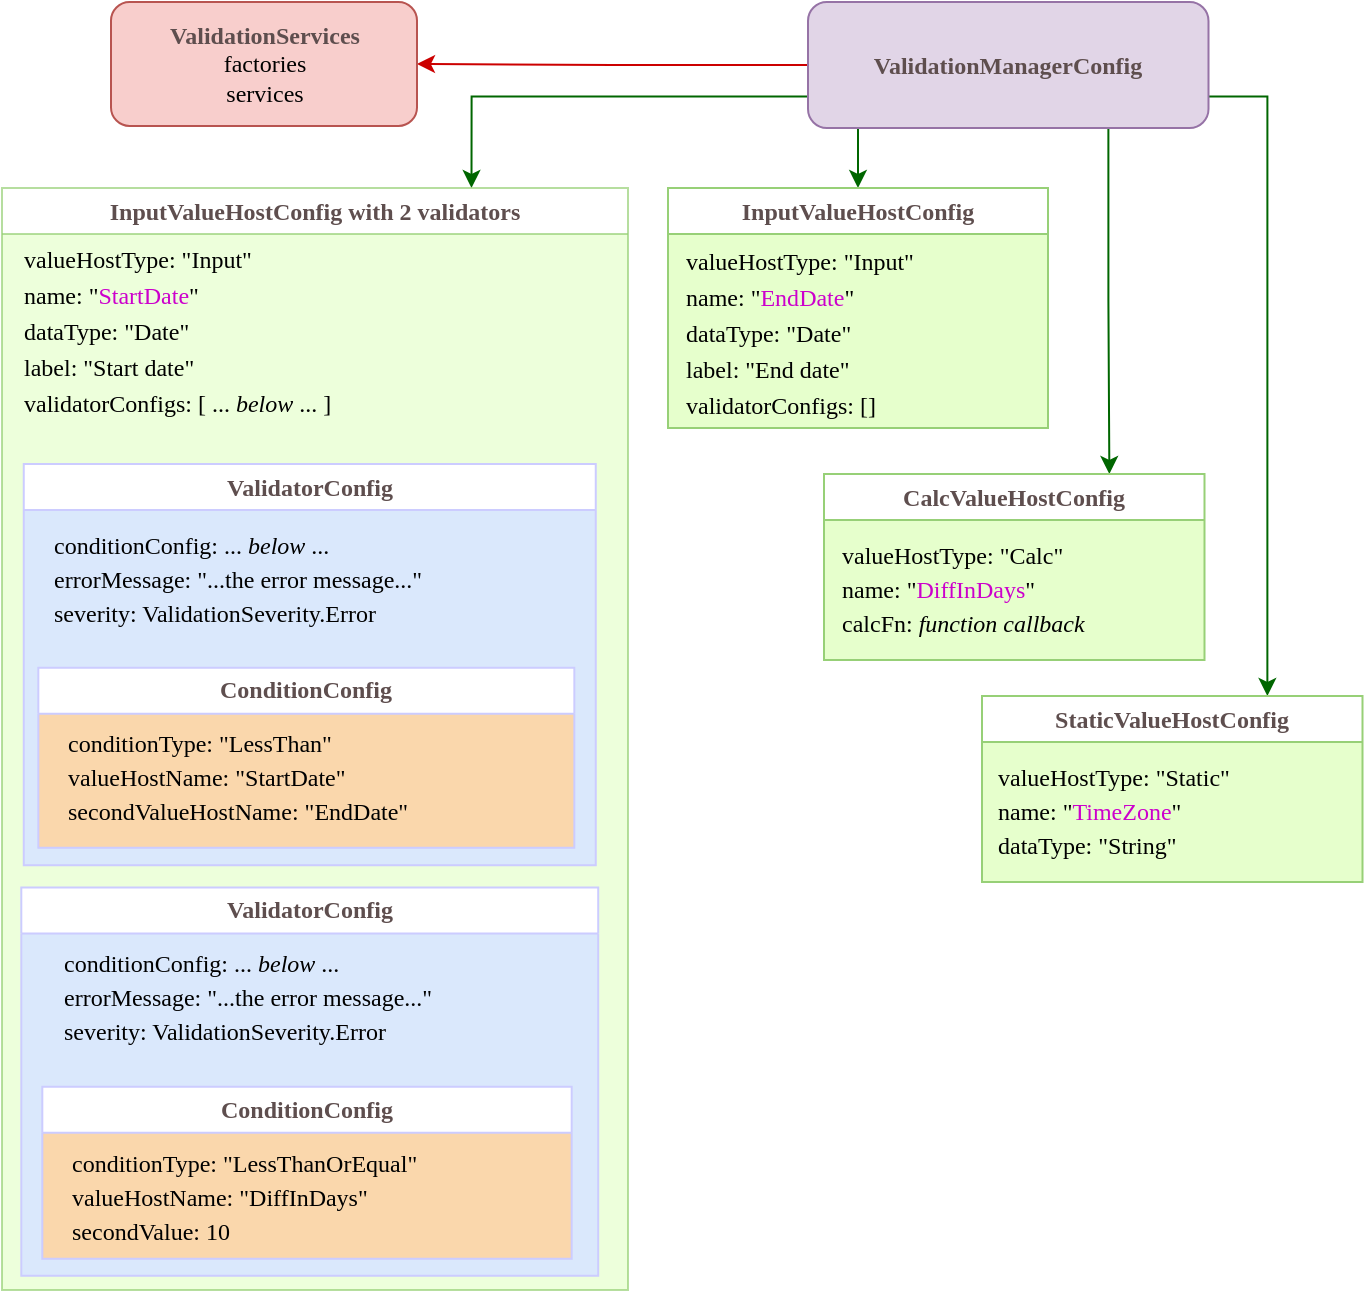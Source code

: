 <mxfile version="24.3.1" type="google">
  <diagram name="Page-1" id="_Ht9gOuzyUZ0okVe30qT">
    <mxGraphModel grid="0" page="1" gridSize="10" guides="1" tooltips="1" connect="1" arrows="1" fold="1" pageScale="1" pageWidth="850" pageHeight="1100" math="0" shadow="0">
      <root>
        <mxCell id="0" />
        <mxCell id="1" parent="0" />
        <mxCell id="ymTzm4GxknkkzWSZJKZg-1" style="edgeStyle=orthogonalEdgeStyle;rounded=0;orthogonalLoop=1;jettySize=auto;html=1;exitX=0;exitY=0.5;exitDx=0;exitDy=0;entryX=1;entryY=0.5;entryDx=0;entryDy=0;strokeColor=#CC0000;" edge="1" parent="1" source="TeC2zb-W1rzmLHfq34ra-6" target="TeC2zb-W1rzmLHfq34ra-9">
          <mxGeometry relative="1" as="geometry" />
        </mxCell>
        <mxCell id="ymTzm4GxknkkzWSZJKZg-2" style="edgeStyle=orthogonalEdgeStyle;rounded=0;orthogonalLoop=1;jettySize=auto;html=1;exitX=0;exitY=0.75;exitDx=0;exitDy=0;entryX=0.75;entryY=0;entryDx=0;entryDy=0;strokeColor=#006600;" edge="1" parent="1" source="TeC2zb-W1rzmLHfq34ra-6" target="TeC2zb-W1rzmLHfq34ra-12">
          <mxGeometry relative="1" as="geometry" />
        </mxCell>
        <mxCell id="ymTzm4GxknkkzWSZJKZg-3" style="edgeStyle=orthogonalEdgeStyle;rounded=0;orthogonalLoop=1;jettySize=auto;html=1;exitX=0.25;exitY=1;exitDx=0;exitDy=0;entryX=0.5;entryY=0;entryDx=0;entryDy=0;strokeColor=#006600;" edge="1" parent="1" source="TeC2zb-W1rzmLHfq34ra-6" target="TeC2zb-W1rzmLHfq34ra-17">
          <mxGeometry relative="1" as="geometry" />
        </mxCell>
        <mxCell id="ymTzm4GxknkkzWSZJKZg-4" style="edgeStyle=orthogonalEdgeStyle;rounded=0;orthogonalLoop=1;jettySize=auto;html=1;exitX=0.75;exitY=1;exitDx=0;exitDy=0;entryX=0.75;entryY=0;entryDx=0;entryDy=0;strokeColor=#006600;" edge="1" parent="1" source="TeC2zb-W1rzmLHfq34ra-6" target="TeC2zb-W1rzmLHfq34ra-18">
          <mxGeometry relative="1" as="geometry" />
        </mxCell>
        <mxCell id="ymTzm4GxknkkzWSZJKZg-5" style="edgeStyle=orthogonalEdgeStyle;rounded=0;orthogonalLoop=1;jettySize=auto;html=1;exitX=1;exitY=0.75;exitDx=0;exitDy=0;entryX=0.75;entryY=0;entryDx=0;entryDy=0;strokeColor=#006600;" edge="1" parent="1" source="TeC2zb-W1rzmLHfq34ra-6" target="TeC2zb-W1rzmLHfq34ra-19">
          <mxGeometry relative="1" as="geometry" />
        </mxCell>
        <mxCell id="TeC2zb-W1rzmLHfq34ra-6" value="&lt;b&gt;&lt;font color=&quot;#5e4e4e&quot;&gt;ValidationManagerConfig&lt;/font&gt;&lt;/b&gt;&lt;font face=&quot;Lucida Console&quot;&gt;&lt;br&gt;&lt;/font&gt;" style="whiteSpace=wrap;html=1;rounded=1;comic=0;labelBackgroundColor=none;strokeWidth=1;fontFamily=Verdana;fontSize=12;align=center;fillColor=#e1d5e7;strokeColor=#9673a6;" vertex="1" parent="1">
          <mxGeometry x="510" y="107" width="200.25" height="63" as="geometry" />
        </mxCell>
        <mxCell id="TeC2zb-W1rzmLHfq34ra-9" value="&lt;b style=&quot;color: rgb(94, 78, 78);&quot;&gt;ValidationServices&lt;/b&gt;&lt;br&gt;factories&lt;br&gt;services" style="whiteSpace=wrap;html=1;rounded=1;shadow=0;comic=0;labelBackgroundColor=none;strokeWidth=1;fontFamily=Verdana;fontSize=12;align=center;fillColor=#f8cecc;strokeColor=#b85450;" vertex="1" parent="1">
          <mxGeometry x="161.5" y="107" width="153" height="62" as="geometry" />
        </mxCell>
        <mxCell id="TeC2zb-W1rzmLHfq34ra-12" value="&lt;font face=&quot;Verdana&quot; color=&quot;#5e4e4e&quot;&gt;InputValueHostConfig with 2 validators&lt;/font&gt;" style="swimlane;whiteSpace=wrap;html=1;strokeColor=#97D077;fontColor=#006600;collapsible=0;opacity=70;swimlaneFillColor=#E6FFCC;" vertex="1" parent="1">
          <mxGeometry x="107" y="200" width="313" height="551" as="geometry" />
        </mxCell>
        <mxCell id="TeC2zb-W1rzmLHfq34ra-44" value="&lt;font face=&quot;Verdana&quot;&gt;ValidatorConfig&lt;/font&gt;" style="swimlane;horizontal=0;whiteSpace=wrap;html=1;rotation=90;strokeColor=#CCCCFF;fontColor=#5E4E4E;collapsible=0;container=0;noLabel=0;swimlaneFillColor=#DAE8FC;" vertex="1" parent="TeC2zb-W1rzmLHfq34ra-12">
          <mxGeometry x="56.82" y="302.62" width="194.12" height="288.46" as="geometry" />
        </mxCell>
        <mxCell id="TeC2zb-W1rzmLHfq34ra-45" value="&lt;p style=&quot;line-height: 140%;&quot;&gt;&lt;font face=&quot;Verdana&quot;&gt;conditionConfig: ... &lt;i&gt;below &lt;/i&gt;...&lt;br&gt;errorMessage: &quot;...the error message...&quot;&lt;br&gt;severity: ValidationSeverity.Error&lt;/font&gt;&lt;/p&gt;" style="whiteSpace=wrap;html=1;rounded=0;shadow=0;comic=0;labelBackgroundColor=none;strokeWidth=1;fontFamily=Verdana;fontSize=12;align=left;rotation=0;fillColor=none;strokeColor=none;container=0;spacing=4;expand=1;" vertex="1" parent="TeC2zb-W1rzmLHfq34ra-44">
          <mxGeometry x="-30" y="78" width="251" height="48.5" as="geometry" />
        </mxCell>
        <mxCell id="W1VKmx6ErLQKGYP9Bs0h-2" value="&lt;font face=&quot;Verdana&quot;&gt;ValidatorConfig&lt;/font&gt;" style="swimlane;horizontal=0;whiteSpace=wrap;html=1;rotation=90;strokeColor=#CCCCFF;fontColor=#5E4E4E;collapsible=0;container=0;noLabel=0;swimlaneFillColor=#DAE8FC;" vertex="1" parent="TeC2zb-W1rzmLHfq34ra-12">
          <mxGeometry x="53.54" y="95.34" width="200.68" height="286" as="geometry" />
        </mxCell>
        <mxCell id="W1VKmx6ErLQKGYP9Bs0h-4" value="&lt;p style=&quot;line-height: 140%;&quot;&gt;&lt;font face=&quot;Verdana&quot;&gt;conditionConfig: ... &lt;i&gt;below &lt;/i&gt;...&lt;br&gt;errorMessage: &quot;...the error message...&quot;&lt;br&gt;severity: ValidationSeverity.Error&lt;/font&gt;&lt;/p&gt;" style="whiteSpace=wrap;html=1;rounded=0;shadow=0;comic=0;labelBackgroundColor=none;strokeWidth=1;fontFamily=Verdana;fontSize=12;align=left;rotation=0;fillColor=none;strokeColor=none;container=0;spacing=4;expand=1;" vertex="1" parent="W1VKmx6ErLQKGYP9Bs0h-2">
          <mxGeometry x="-31.935" y="76.87" width="260.93" height="48.5" as="geometry" />
        </mxCell>
        <mxCell id="W1VKmx6ErLQKGYP9Bs0h-5" value="&lt;font face=&quot;Verdana&quot;&gt;ConditionConfig&lt;/font&gt;" style="swimlane;horizontal=0;whiteSpace=wrap;html=1;rotation=90;strokeColor=#CCCCFF;collapsible=0;fontColor=#5E4E4E;container=0;swimlaneFillColor=#FAD7AC;swimlaneLine=1;shadow=0;" vertex="1" parent="W1VKmx6ErLQKGYP9Bs0h-2">
          <mxGeometry x="53.63" y="55.57" width="90" height="268" as="geometry" />
        </mxCell>
        <mxCell id="W1VKmx6ErLQKGYP9Bs0h-6" value="&lt;p style=&quot;line-height: 140%;&quot;&gt;conditionType: &quot;LessThan&quot;&lt;br&gt;valueHostName: &quot;StartDate&quot;&lt;br&gt;secondValueHostName: &quot;EndDate&quot;&lt;br&gt;&lt;/p&gt;" style="whiteSpace=wrap;html=1;rotation=0;fillColor=none;strokeColor=none;rounded=0;container=0;spacing=4;align=left;fontFamily=Verdana;" vertex="1" parent="W1VKmx6ErLQKGYP9Bs0h-5">
          <mxGeometry x="-78.5" y="112.48" width="232.8" height="62.5" as="geometry" />
        </mxCell>
        <mxCell id="TeC2zb-W1rzmLHfq34ra-15" value="&lt;p style=&quot;line-height: 150%;&quot;&gt;&lt;font face=&quot;Verdana&quot;&gt;valueHostType: &quot;Input&quot;&lt;br&gt;name: &quot;&lt;font style=&quot;&quot; color=&quot;#cc00cc&quot;&gt;StartDate&lt;/font&gt;&quot;&lt;br&gt;dataType: &quot;Date&quot;&lt;br&gt;label: &quot;Start date&quot;&lt;br&gt;validatorConfigs: [ ... &lt;i&gt;below &lt;/i&gt;... ]&lt;br&gt;&lt;/font&gt;&lt;/p&gt;" style="rounded=0;whiteSpace=wrap;html=1;shadow=0;comic=0;labelBackgroundColor=none;strokeWidth=1;fontFamily=Verdana;fontSize=12;align=left;fillColor=none;strokeColor=none;spacing=4;" vertex="1" parent="TeC2zb-W1rzmLHfq34ra-12">
          <mxGeometry x="7" y="26" width="309" height="90" as="geometry" />
        </mxCell>
        <mxCell id="TeC2zb-W1rzmLHfq34ra-17" value="&lt;font&gt;InputValueHostConfig&lt;/font&gt;" style="swimlane;whiteSpace=wrap;html=1;strokeColor=#97D077;collapsible=0;fontColor=#5E4E4E;fontFamily=Verdana;fillColor=default;swimlaneFillColor=#E6FFCC;" vertex="1" parent="1">
          <mxGeometry x="440" y="200" width="190" height="120" as="geometry" />
        </mxCell>
        <mxCell id="TeC2zb-W1rzmLHfq34ra-11" value="&lt;p style=&quot;line-height: 150%;&quot;&gt;&lt;span style=&quot;background-color: initial;&quot;&gt;valueHostType&lt;/span&gt;&lt;font face=&quot;Verdana&quot;&gt;&lt;font style=&quot;font-size: 12px;&quot;&gt;&lt;font style=&quot;border-color: var(--border-color);&quot;&gt;: &quot;Input&quot;&lt;br style=&quot;border-color: var(--border-color);&quot;&gt;name: &quot;&lt;font style=&quot;&quot; color=&quot;#cc00cc&quot;&gt;End&lt;font style=&quot;border-color: var(--border-color);&quot;&gt;Date&lt;/font&gt;&lt;/font&gt;&quot;&lt;br style=&quot;border-color: var(--border-color);&quot;&gt;dataType: &quot;Date&quot;&lt;br style=&quot;border-color: var(--border-color);&quot;&gt;&lt;/font&gt;label: &quot;End date&quot;&lt;br&gt;&lt;/font&gt;validatorConfigs: []&lt;/font&gt;&lt;/p&gt;" style="rounded=0;whiteSpace=wrap;html=1;shadow=0;comic=0;labelBackgroundColor=none;strokeWidth=1;fontFamily=Verdana;fontSize=12;align=left;fillColor=#E6FFCC;strokeColor=none;spacing=4;" vertex="1" parent="TeC2zb-W1rzmLHfq34ra-17">
          <mxGeometry x="4.5" y="25" width="166.5" height="94" as="geometry" />
        </mxCell>
        <mxCell id="TeC2zb-W1rzmLHfq34ra-18" value="&lt;font face=&quot;Verdana&quot;&gt;CalcValueHostConfig&lt;/font&gt;" style="swimlane;whiteSpace=wrap;html=1;startSize=23;strokeColor=#97D077;fontColor=#5E4E4E;collapsible=0;swimlaneFillColor=#E6FFCC;" vertex="1" parent="1">
          <mxGeometry x="518" y="343" width="190.25" height="93.02" as="geometry" />
        </mxCell>
        <mxCell id="TeC2zb-W1rzmLHfq34ra-10" value="&lt;p style=&quot;line-height: 140%;&quot;&gt;&lt;span style=&quot;background-color: initial;&quot;&gt;valueHostType&lt;/span&gt;&lt;font face=&quot;Verdana&quot;&gt;: &quot;Calc&quot;&lt;br&gt;name: &quot;&lt;font color=&quot;#cc00cc&quot;&gt;DiffInDays&lt;/font&gt;&quot;&lt;br&gt;calcFn: &lt;i&gt;function callback&lt;/i&gt;&lt;/font&gt;&lt;font face=&quot;Lucida Console&quot;&gt;&lt;br&gt;&lt;/font&gt;&lt;/p&gt;" style="rounded=0;html=1;shadow=0;comic=0;labelBackgroundColor=none;strokeWidth=1;fontFamily=Verdana;fontSize=12;align=left;fillColor=none;strokeColor=none;spacing=4;whiteSpace=wrap;verticalAlign=middle;" vertex="1" parent="TeC2zb-W1rzmLHfq34ra-18">
          <mxGeometry x="5" y="23.02" width="163" height="70" as="geometry" />
        </mxCell>
        <mxCell id="TeC2zb-W1rzmLHfq34ra-19" value="&lt;font face=&quot;Verdana&quot;&gt;StaticValueHostConfig&lt;/font&gt;" style="swimlane;whiteSpace=wrap;html=1;strokeColor=#97D077;swimlaneLine=1;fontColor=#5E4E4E;collapsible=0;swimlaneFillColor=#E6FFCC;" vertex="1" parent="1">
          <mxGeometry x="597" y="454" width="190.25" height="93" as="geometry">
            <mxRectangle x="587" y="30" width="150" height="30" as="alternateBounds" />
          </mxGeometry>
        </mxCell>
        <mxCell id="TeC2zb-W1rzmLHfq34ra-20" value="&lt;p style=&quot;line-height: 140%;&quot;&gt;&lt;span style=&quot;background-color: initial;&quot;&gt;valueHostType&lt;/span&gt;&lt;font face=&quot;Verdana&quot;&gt;: &quot;Static&quot;&lt;br&gt;name: &quot;&lt;font color=&quot;#cc00cc&quot;&gt;TimeZone&lt;/font&gt;&quot;&lt;br&gt;dataType: &quot;String&quot;&lt;/font&gt;&lt;/p&gt;" style="rounded=0;whiteSpace=wrap;html=1;shadow=0;comic=0;labelBackgroundColor=none;strokeWidth=1;fontFamily=Verdana;fontSize=12;align=left;fillColor=none;strokeColor=none;spacing=4;" vertex="1" parent="TeC2zb-W1rzmLHfq34ra-19">
          <mxGeometry x="4" y="23" width="178" height="70" as="geometry" />
        </mxCell>
        <mxCell id="TeC2zb-W1rzmLHfq34ra-46" value="&lt;font face=&quot;Verdana&quot;&gt;ConditionConfig&lt;/font&gt;" style="swimlane;horizontal=0;whiteSpace=wrap;html=1;rotation=90;strokeColor=#CCCCFF;collapsible=0;fontColor=#5E4E4E;container=0;swimlaneFillColor=#FAD7AC;" vertex="1" parent="1">
          <mxGeometry x="216.5" y="560" width="86" height="264.69" as="geometry" />
        </mxCell>
        <mxCell id="TeC2zb-W1rzmLHfq34ra-48" value="&lt;p style=&quot;line-height: 140%;&quot;&gt;&lt;span style=&quot;background-color: initial;&quot;&gt;conditionType&lt;/span&gt;: &quot;LessThanOrEqual&quot;&lt;br&gt;valueHostName: &quot;DiffInDays&quot;&lt;br&gt;secondValue: 10&lt;/p&gt;" style="whiteSpace=wrap;html=1;rotation=0;fillColor=none;strokeColor=none;rounded=0;container=0;spacing=4;align=left;fontFamily=Verdana;" vertex="1" parent="TeC2zb-W1rzmLHfq34ra-46">
          <mxGeometry x="-78.02" y="113.43" width="240.8" height="62.5" as="geometry" />
        </mxCell>
      </root>
    </mxGraphModel>
  </diagram>
</mxfile>

